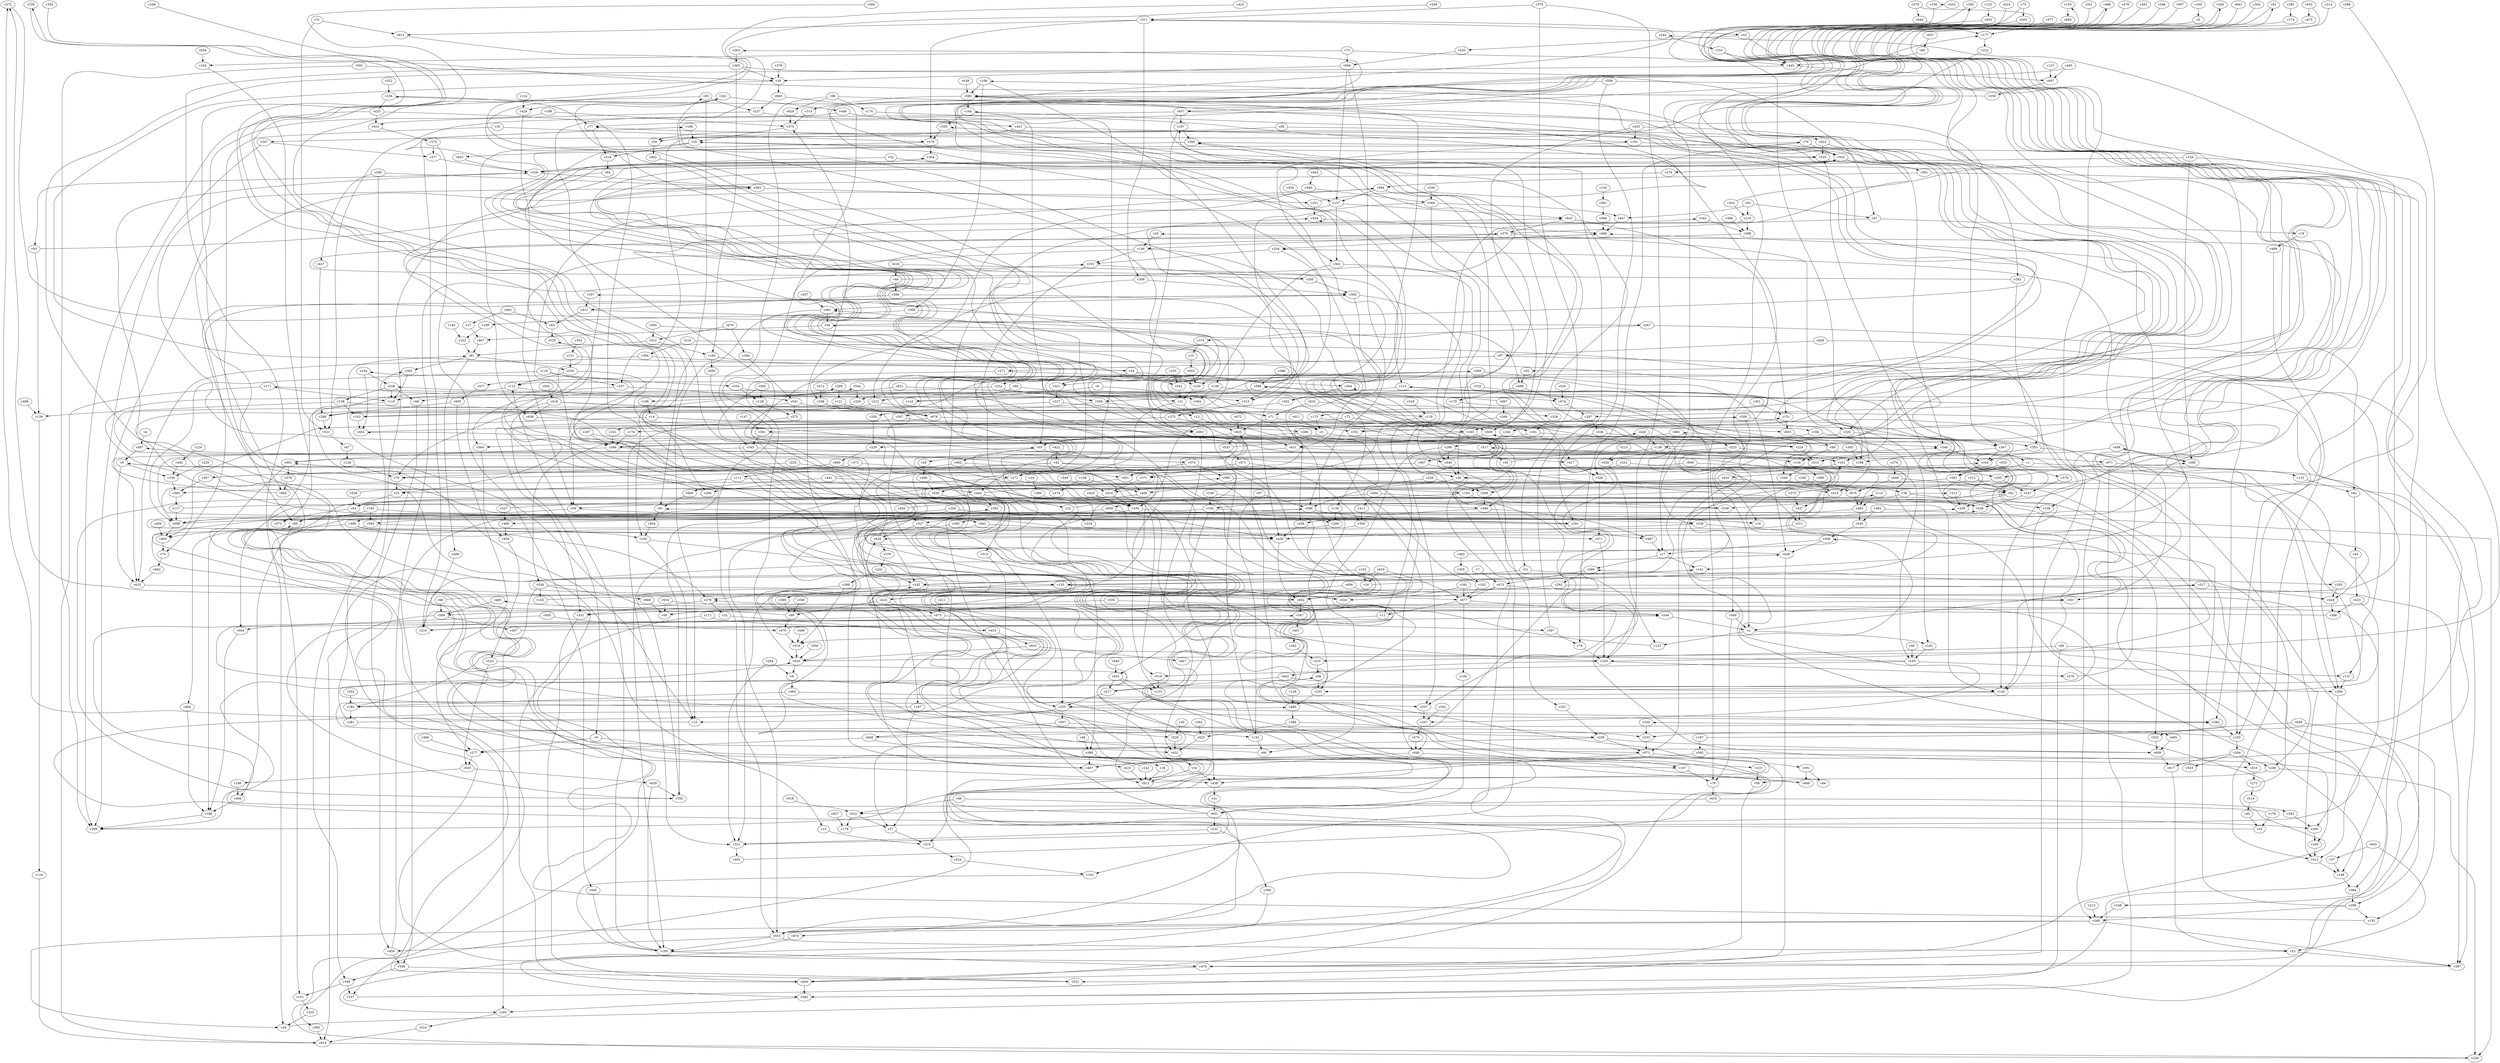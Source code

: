 // Benchmark game 1011 - 680 vertices
// time_bound: 129
// targets: v610
digraph G {
    v0 [name="v0", player=1];
    v1 [name="v1", player=0];
    v2 [name="v2", player=1];
    v3 [name="v3", player=1];
    v4 [name="v4", player=0];
    v5 [name="v5", player=0];
    v6 [name="v6", player=1];
    v7 [name="v7", player=0];
    v8 [name="v8", player=0];
    v9 [name="v9", player=0];
    v10 [name="v10", player=1];
    v11 [name="v11", player=0];
    v12 [name="v12", player=0];
    v13 [name="v13", player=1];
    v14 [name="v14", player=0];
    v15 [name="v15", player=0];
    v16 [name="v16", player=0];
    v17 [name="v17", player=1];
    v18 [name="v18", player=1];
    v19 [name="v19", player=0];
    v20 [name="v20", player=1];
    v21 [name="v21", player=0];
    v22 [name="v22", player=1];
    v23 [name="v23", player=0];
    v24 [name="v24", player=0];
    v25 [name="v25", player=1];
    v26 [name="v26", player=1];
    v27 [name="v27", player=1];
    v28 [name="v28", player=1];
    v29 [name="v29", player=1];
    v30 [name="v30", player=1];
    v31 [name="v31", player=1];
    v32 [name="v32", player=1];
    v33 [name="v33", player=1];
    v34 [name="v34", player=1];
    v35 [name="v35", player=0];
    v36 [name="v36", player=0];
    v37 [name="v37", player=1];
    v38 [name="v38", player=0];
    v39 [name="v39", player=0];
    v40 [name="v40", player=1];
    v41 [name="v41", player=1];
    v42 [name="v42", player=1];
    v43 [name="v43", player=0];
    v44 [name="v44", player=0];
    v45 [name="v45", player=1];
    v46 [name="v46", player=0];
    v47 [name="v47", player=1];
    v48 [name="v48", player=0];
    v49 [name="v49", player=0];
    v50 [name="v50", player=1];
    v51 [name="v51", player=0];
    v52 [name="v52", player=1];
    v53 [name="v53", player=0];
    v54 [name="v54", player=1];
    v55 [name="v55", player=1];
    v56 [name="v56", player=1];
    v57 [name="v57", player=0];
    v58 [name="v58", player=1];
    v59 [name="v59", player=1];
    v60 [name="v60", player=0];
    v61 [name="v61", player=0];
    v62 [name="v62", player=0];
    v63 [name="v63", player=1];
    v64 [name="v64", player=0];
    v65 [name="v65", player=0];
    v66 [name="v66", player=0];
    v67 [name="v67", player=1];
    v68 [name="v68", player=1];
    v69 [name="v69", player=1];
    v70 [name="v70", player=1];
    v71 [name="v71", player=0];
    v72 [name="v72", player=0];
    v73 [name="v73", player=1];
    v74 [name="v74", player=1];
    v75 [name="v75", player=1];
    v76 [name="v76", player=1];
    v77 [name="v77", player=1];
    v78 [name="v78", player=0];
    v79 [name="v79", player=1];
    v80 [name="v80", player=0];
    v81 [name="v81", player=1];
    v82 [name="v82", player=1];
    v83 [name="v83", player=1];
    v84 [name="v84", player=0];
    v85 [name="v85", player=1];
    v86 [name="v86", player=1];
    v87 [name="v87", player=0];
    v88 [name="v88", player=0];
    v89 [name="v89", player=0];
    v90 [name="v90", player=1];
    v91 [name="v91", player=0];
    v92 [name="v92", player=1];
    v93 [name="v93", player=0];
    v94 [name="v94", player=1];
    v95 [name="v95", player=1];
    v96 [name="v96", player=1];
    v97 [name="v97", player=1];
    v98 [name="v98", player=1];
    v99 [name="v99", player=0];
    v100 [name="v100", player=0];
    v101 [name="v101", player=1];
    v102 [name="v102", player=0];
    v103 [name="v103", player=0];
    v104 [name="v104", player=1];
    v105 [name="v105", player=0];
    v106 [name="v106", player=1];
    v107 [name="v107", player=1];
    v108 [name="v108", player=1];
    v109 [name="v109", player=1];
    v110 [name="v110", player=1];
    v111 [name="v111", player=1];
    v112 [name="v112", player=0];
    v113 [name="v113", player=1];
    v114 [name="v114", player=1];
    v115 [name="v115", player=0];
    v116 [name="v116", player=0];
    v117 [name="v117", player=0];
    v118 [name="v118", player=1];
    v119 [name="v119", player=1];
    v120 [name="v120", player=0];
    v121 [name="v121", player=1];
    v122 [name="v122", player=1];
    v123 [name="v123", player=0];
    v124 [name="v124", player=1];
    v125 [name="v125", player=0];
    v126 [name="v126", player=0];
    v127 [name="v127", player=0];
    v128 [name="v128", player=0];
    v129 [name="v129", player=1];
    v130 [name="v130", player=0];
    v131 [name="v131", player=1];
    v132 [name="v132", player=1];
    v133 [name="v133", player=0];
    v134 [name="v134", player=0];
    v135 [name="v135", player=0];
    v136 [name="v136", player=0];
    v137 [name="v137", player=1];
    v138 [name="v138", player=1];
    v139 [name="v139", player=1];
    v140 [name="v140", player=0];
    v141 [name="v141", player=0];
    v142 [name="v142", player=0];
    v143 [name="v143", player=0];
    v144 [name="v144", player=0];
    v145 [name="v145", player=0];
    v146 [name="v146", player=0];
    v147 [name="v147", player=1];
    v148 [name="v148", player=1];
    v149 [name="v149", player=1];
    v150 [name="v150", player=1];
    v151 [name="v151", player=0];
    v152 [name="v152", player=0];
    v153 [name="v153", player=1];
    v154 [name="v154", player=0];
    v155 [name="v155", player=1];
    v156 [name="v156", player=1];
    v157 [name="v157", player=1];
    v158 [name="v158", player=1];
    v159 [name="v159", player=0];
    v160 [name="v160", player=0];
    v161 [name="v161", player=0];
    v162 [name="v162", player=1];
    v163 [name="v163", player=0];
    v164 [name="v164", player=0];
    v165 [name="v165", player=0];
    v166 [name="v166", player=1];
    v167 [name="v167", player=0];
    v168 [name="v168", player=1];
    v169 [name="v169", player=1];
    v170 [name="v170", player=0];
    v171 [name="v171", player=1];
    v172 [name="v172", player=1];
    v173 [name="v173", player=1];
    v174 [name="v174", player=0];
    v175 [name="v175", player=0];
    v176 [name="v176", player=1];
    v177 [name="v177", player=1];
    v178 [name="v178", player=1];
    v179 [name="v179", player=0];
    v180 [name="v180", player=0];
    v181 [name="v181", player=0];
    v182 [name="v182", player=1];
    v183 [name="v183", player=0];
    v184 [name="v184", player=1];
    v185 [name="v185", player=0];
    v186 [name="v186", player=1];
    v187 [name="v187", player=0];
    v188 [name="v188", player=0];
    v189 [name="v189", player=0];
    v190 [name="v190", player=0];
    v191 [name="v191", player=0];
    v192 [name="v192", player=1];
    v193 [name="v193", player=0];
    v194 [name="v194", player=0];
    v195 [name="v195", player=0];
    v196 [name="v196", player=1];
    v197 [name="v197", player=1];
    v198 [name="v198", player=1];
    v199 [name="v199", player=0];
    v200 [name="v200", player=1];
    v201 [name="v201", player=0];
    v202 [name="v202", player=1];
    v203 [name="v203", player=0];
    v204 [name="v204", player=0];
    v205 [name="v205", player=1];
    v206 [name="v206", player=1];
    v207 [name="v207", player=0];
    v208 [name="v208", player=0];
    v209 [name="v209", player=1];
    v210 [name="v210", player=1];
    v211 [name="v211", player=1];
    v212 [name="v212", player=0];
    v213 [name="v213", player=0];
    v214 [name="v214", player=0];
    v215 [name="v215", player=1];
    v216 [name="v216", player=0];
    v217 [name="v217", player=1];
    v218 [name="v218", player=1];
    v219 [name="v219", player=1];
    v220 [name="v220", player=1];
    v221 [name="v221", player=0];
    v222 [name="v222", player=0];
    v223 [name="v223", player=0];
    v224 [name="v224", player=1];
    v225 [name="v225", player=0];
    v226 [name="v226", player=0];
    v227 [name="v227", player=1];
    v228 [name="v228", player=1];
    v229 [name="v229", player=0];
    v230 [name="v230", player=0];
    v231 [name="v231", player=0];
    v232 [name="v232", player=0];
    v233 [name="v233", player=1];
    v234 [name="v234", player=0];
    v235 [name="v235", player=1];
    v236 [name="v236", player=1];
    v237 [name="v237", player=0];
    v238 [name="v238", player=1];
    v239 [name="v239", player=0];
    v240 [name="v240", player=0];
    v241 [name="v241", player=0];
    v242 [name="v242", player=1];
    v243 [name="v243", player=1];
    v244 [name="v244", player=1];
    v245 [name="v245", player=1];
    v246 [name="v246", player=0];
    v247 [name="v247", player=0];
    v248 [name="v248", player=0];
    v249 [name="v249", player=0];
    v250 [name="v250", player=0];
    v251 [name="v251", player=1];
    v252 [name="v252", player=0];
    v253 [name="v253", player=1];
    v254 [name="v254", player=0];
    v255 [name="v255", player=1];
    v256 [name="v256", player=1];
    v257 [name="v257", player=1];
    v258 [name="v258", player=1];
    v259 [name="v259", player=0];
    v260 [name="v260", player=0];
    v261 [name="v261", player=0];
    v262 [name="v262", player=0];
    v263 [name="v263", player=0];
    v264 [name="v264", player=0];
    v265 [name="v265", player=0];
    v266 [name="v266", player=1];
    v267 [name="v267", player=1];
    v268 [name="v268", player=1];
    v269 [name="v269", player=0];
    v270 [name="v270", player=0];
    v271 [name="v271", player=1];
    v272 [name="v272", player=1];
    v273 [name="v273", player=0];
    v274 [name="v274", player=0];
    v275 [name="v275", player=0];
    v276 [name="v276", player=0];
    v277 [name="v277", player=1];
    v278 [name="v278", player=1];
    v279 [name="v279", player=1];
    v280 [name="v280", player=0];
    v281 [name="v281", player=0];
    v282 [name="v282", player=0];
    v283 [name="v283", player=1];
    v284 [name="v284", player=0];
    v285 [name="v285", player=1];
    v286 [name="v286", player=0];
    v287 [name="v287", player=0];
    v288 [name="v288", player=1];
    v289 [name="v289", player=1];
    v290 [name="v290", player=1];
    v291 [name="v291", player=0];
    v292 [name="v292", player=1];
    v293 [name="v293", player=0];
    v294 [name="v294", player=1];
    v295 [name="v295", player=0];
    v296 [name="v296", player=1];
    v297 [name="v297", player=0];
    v298 [name="v298", player=0];
    v299 [name="v299", player=1];
    v300 [name="v300", player=0];
    v301 [name="v301", player=0];
    v302 [name="v302", player=1];
    v303 [name="v303", player=1];
    v304 [name="v304", player=0];
    v305 [name="v305", player=0];
    v306 [name="v306", player=1];
    v307 [name="v307", player=1];
    v308 [name="v308", player=1];
    v309 [name="v309", player=0];
    v310 [name="v310", player=0];
    v311 [name="v311", player=1];
    v312 [name="v312", player=0];
    v313 [name="v313", player=0];
    v314 [name="v314", player=1];
    v315 [name="v315", player=1];
    v316 [name="v316", player=0];
    v317 [name="v317", player=1];
    v318 [name="v318", player=1];
    v319 [name="v319", player=0];
    v320 [name="v320", player=0];
    v321 [name="v321", player=1];
    v322 [name="v322", player=1];
    v323 [name="v323", player=0];
    v324 [name="v324", player=0];
    v325 [name="v325", player=1];
    v326 [name="v326", player=0];
    v327 [name="v327", player=1];
    v328 [name="v328", player=0];
    v329 [name="v329", player=0];
    v330 [name="v330", player=1];
    v331 [name="v331", player=0];
    v332 [name="v332", player=0];
    v333 [name="v333", player=0];
    v334 [name="v334", player=1];
    v335 [name="v335", player=0];
    v336 [name="v336", player=1];
    v337 [name="v337", player=0];
    v338 [name="v338", player=0];
    v339 [name="v339", player=1];
    v340 [name="v340", player=0];
    v341 [name="v341", player=1];
    v342 [name="v342", player=0];
    v343 [name="v343", player=0];
    v344 [name="v344", player=0];
    v345 [name="v345", player=1];
    v346 [name="v346", player=0];
    v347 [name="v347", player=0];
    v348 [name="v348", player=1];
    v349 [name="v349", player=0];
    v350 [name="v350", player=0];
    v351 [name="v351", player=1];
    v352 [name="v352", player=1];
    v353 [name="v353", player=1];
    v354 [name="v354", player=0];
    v355 [name="v355", player=0];
    v356 [name="v356", player=1];
    v357 [name="v357", player=1];
    v358 [name="v358", player=1];
    v359 [name="v359", player=0];
    v360 [name="v360", player=0];
    v361 [name="v361", player=0];
    v362 [name="v362", player=1];
    v363 [name="v363", player=1];
    v364 [name="v364", player=0];
    v365 [name="v365", player=1];
    v366 [name="v366", player=0];
    v367 [name="v367", player=1];
    v368 [name="v368", player=0];
    v369 [name="v369", player=0];
    v370 [name="v370", player=0];
    v371 [name="v371", player=1];
    v372 [name="v372", player=0];
    v373 [name="v373", player=1];
    v374 [name="v374", player=0];
    v375 [name="v375", player=0];
    v376 [name="v376", player=1];
    v377 [name="v377", player=0];
    v378 [name="v378", player=1];
    v379 [name="v379", player=0];
    v380 [name="v380", player=0];
    v381 [name="v381", player=0];
    v382 [name="v382", player=0];
    v383 [name="v383", player=0];
    v384 [name="v384", player=1];
    v385 [name="v385", player=0];
    v386 [name="v386", player=0];
    v387 [name="v387", player=0];
    v388 [name="v388", player=1];
    v389 [name="v389", player=1];
    v390 [name="v390", player=1];
    v391 [name="v391", player=1];
    v392 [name="v392", player=1];
    v393 [name="v393", player=1];
    v394 [name="v394", player=1];
    v395 [name="v395", player=1];
    v396 [name="v396", player=0];
    v397 [name="v397", player=0];
    v398 [name="v398", player=1];
    v399 [name="v399", player=1];
    v400 [name="v400", player=1];
    v401 [name="v401", player=0];
    v402 [name="v402", player=0];
    v403 [name="v403", player=1];
    v404 [name="v404", player=0];
    v405 [name="v405", player=1];
    v406 [name="v406", player=0];
    v407 [name="v407", player=1];
    v408 [name="v408", player=1];
    v409 [name="v409", player=1];
    v410 [name="v410", player=0];
    v411 [name="v411", player=0];
    v412 [name="v412", player=0];
    v413 [name="v413", player=0];
    v414 [name="v414", player=1];
    v415 [name="v415", player=0];
    v416 [name="v416", player=0];
    v417 [name="v417", player=0];
    v418 [name="v418", player=1];
    v419 [name="v419", player=1];
    v420 [name="v420", player=1];
    v421 [name="v421", player=0];
    v422 [name="v422", player=0];
    v423 [name="v423", player=0];
    v424 [name="v424", player=1];
    v425 [name="v425", player=1];
    v426 [name="v426", player=0];
    v427 [name="v427", player=0];
    v428 [name="v428", player=0];
    v429 [name="v429", player=1];
    v430 [name="v430", player=1];
    v431 [name="v431", player=1];
    v432 [name="v432", player=0];
    v433 [name="v433", player=0];
    v434 [name="v434", player=1];
    v435 [name="v435", player=0];
    v436 [name="v436", player=1];
    v437 [name="v437", player=0];
    v438 [name="v438", player=0];
    v439 [name="v439", player=0];
    v440 [name="v440", player=0];
    v441 [name="v441", player=1];
    v442 [name="v442", player=1];
    v443 [name="v443", player=0];
    v444 [name="v444", player=0];
    v445 [name="v445", player=1];
    v446 [name="v446", player=0];
    v447 [name="v447", player=1];
    v448 [name="v448", player=1];
    v449 [name="v449", player=0];
    v450 [name="v450", player=0];
    v451 [name="v451", player=1];
    v452 [name="v452", player=1];
    v453 [name="v453", player=1];
    v454 [name="v454", player=1];
    v455 [name="v455", player=1];
    v456 [name="v456", player=0];
    v457 [name="v457", player=0];
    v458 [name="v458", player=1];
    v459 [name="v459", player=1];
    v460 [name="v460", player=1];
    v461 [name="v461", player=1];
    v462 [name="v462", player=0];
    v463 [name="v463", player=1];
    v464 [name="v464", player=0];
    v465 [name="v465", player=0];
    v466 [name="v466", player=1];
    v467 [name="v467", player=1];
    v468 [name="v468", player=1];
    v469 [name="v469", player=1];
    v470 [name="v470", player=1];
    v471 [name="v471", player=0];
    v472 [name="v472", player=1];
    v473 [name="v473", player=0];
    v474 [name="v474", player=1];
    v475 [name="v475", player=0];
    v476 [name="v476", player=1];
    v477 [name="v477", player=0];
    v478 [name="v478", player=0];
    v479 [name="v479", player=1];
    v480 [name="v480", player=0];
    v481 [name="v481", player=0];
    v482 [name="v482", player=1];
    v483 [name="v483", player=1];
    v484 [name="v484", player=0];
    v485 [name="v485", player=0];
    v486 [name="v486", player=1];
    v487 [name="v487", player=1];
    v488 [name="v488", player=1];
    v489 [name="v489", player=0];
    v490 [name="v490", player=1];
    v491 [name="v491", player=0];
    v492 [name="v492", player=0];
    v493 [name="v493", player=0];
    v494 [name="v494", player=1];
    v495 [name="v495", player=1];
    v496 [name="v496", player=0];
    v497 [name="v497", player=1];
    v498 [name="v498", player=1];
    v499 [name="v499", player=0];
    v500 [name="v500", player=1];
    v501 [name="v501", player=0];
    v502 [name="v502", player=0];
    v503 [name="v503", player=0];
    v504 [name="v504", player=0];
    v505 [name="v505", player=0];
    v506 [name="v506", player=1];
    v507 [name="v507", player=1];
    v508 [name="v508", player=0];
    v509 [name="v509", player=1];
    v510 [name="v510", player=1];
    v511 [name="v511", player=1];
    v512 [name="v512", player=1];
    v513 [name="v513", player=0];
    v514 [name="v514", player=1];
    v515 [name="v515", player=1];
    v516 [name="v516", player=1];
    v517 [name="v517", player=1];
    v518 [name="v518", player=1];
    v519 [name="v519", player=0];
    v520 [name="v520", player=0];
    v521 [name="v521", player=1];
    v522 [name="v522", player=1];
    v523 [name="v523", player=0];
    v524 [name="v524", player=0];
    v525 [name="v525", player=0];
    v526 [name="v526", player=0];
    v527 [name="v527", player=1];
    v528 [name="v528", player=1];
    v529 [name="v529", player=0];
    v530 [name="v530", player=0];
    v531 [name="v531", player=0];
    v532 [name="v532", player=0];
    v533 [name="v533", player=0];
    v534 [name="v534", player=0];
    v535 [name="v535", player=1];
    v536 [name="v536", player=0];
    v537 [name="v537", player=1];
    v538 [name="v538", player=0];
    v539 [name="v539", player=1];
    v540 [name="v540", player=0];
    v541 [name="v541", player=1];
    v542 [name="v542", player=0];
    v543 [name="v543", player=1];
    v544 [name="v544", player=1];
    v545 [name="v545", player=0];
    v546 [name="v546", player=0];
    v547 [name="v547", player=0];
    v548 [name="v548", player=1];
    v549 [name="v549", player=1];
    v550 [name="v550", player=0];
    v551 [name="v551", player=0];
    v552 [name="v552", player=1];
    v553 [name="v553", player=0];
    v554 [name="v554", player=0];
    v555 [name="v555", player=0];
    v556 [name="v556", player=1];
    v557 [name="v557", player=1];
    v558 [name="v558", player=1];
    v559 [name="v559", player=0];
    v560 [name="v560", player=0];
    v561 [name="v561", player=0];
    v562 [name="v562", player=0];
    v563 [name="v563", player=0];
    v564 [name="v564", player=1];
    v565 [name="v565", player=0];
    v566 [name="v566", player=1];
    v567 [name="v567", player=0];
    v568 [name="v568", player=1];
    v569 [name="v569", player=0];
    v570 [name="v570", player=1];
    v571 [name="v571", player=0];
    v572 [name="v572", player=0];
    v573 [name="v573", player=0];
    v574 [name="v574", player=1];
    v575 [name="v575", player=1];
    v576 [name="v576", player=1];
    v577 [name="v577", player=1];
    v578 [name="v578", player=1];
    v579 [name="v579", player=1];
    v580 [name="v580", player=0];
    v581 [name="v581", player=1];
    v582 [name="v582", player=1];
    v583 [name="v583", player=1];
    v584 [name="v584", player=0];
    v585 [name="v585", player=0];
    v586 [name="v586", player=1];
    v587 [name="v587", player=0];
    v588 [name="v588", player=0];
    v589 [name="v589", player=1];
    v590 [name="v590", player=0];
    v591 [name="v591", player=0];
    v592 [name="v592", player=0];
    v593 [name="v593", player=1];
    v594 [name="v594", player=1];
    v595 [name="v595", player=1];
    v596 [name="v596", player=0];
    v597 [name="v597", player=0];
    v598 [name="v598", player=1];
    v599 [name="v599", player=0];
    v600 [name="v600", player=0];
    v601 [name="v601", player=1];
    v602 [name="v602", player=1];
    v603 [name="v603", player=0];
    v604 [name="v604", player=0];
    v605 [name="v605", player=1];
    v606 [name="v606", player=0];
    v607 [name="v607", player=0];
    v608 [name="v608", player=0];
    v609 [name="v609", player=0];
    v610 [name="v610", player=1, target=1];
    v611 [name="v611", player=1];
    v612 [name="v612", player=1];
    v613 [name="v613", player=0];
    v614 [name="v614", player=1];
    v615 [name="v615", player=0];
    v616 [name="v616", player=1];
    v617 [name="v617", player=1];
    v618 [name="v618", player=1];
    v619 [name="v619", player=0];
    v620 [name="v620", player=1];
    v621 [name="v621", player=1];
    v622 [name="v622", player=0];
    v623 [name="v623", player=0];
    v624 [name="v624", player=0];
    v625 [name="v625", player=1];
    v626 [name="v626", player=0];
    v627 [name="v627", player=0];
    v628 [name="v628", player=0];
    v629 [name="v629", player=1];
    v630 [name="v630", player=1];
    v631 [name="v631", player=1];
    v632 [name="v632", player=0];
    v633 [name="v633", player=0];
    v634 [name="v634", player=1];
    v635 [name="v635", player=0];
    v636 [name="v636", player=0];
    v637 [name="v637", player=1];
    v638 [name="v638", player=1];
    v639 [name="v639", player=0];
    v640 [name="v640", player=0];
    v641 [name="v641", player=1];
    v642 [name="v642", player=1];
    v643 [name="v643", player=0];
    v644 [name="v644", player=0];
    v645 [name="v645", player=1];
    v646 [name="v646", player=1];
    v647 [name="v647", player=1];
    v648 [name="v648", player=1];
    v649 [name="v649", player=0];
    v650 [name="v650", player=0];
    v651 [name="v651", player=1];
    v652 [name="v652", player=1];
    v653 [name="v653", player=1];
    v654 [name="v654", player=0];
    v655 [name="v655", player=0];
    v656 [name="v656", player=1];
    v657 [name="v657", player=1];
    v658 [name="v658", player=1];
    v659 [name="v659", player=1];
    v660 [name="v660", player=0];
    v661 [name="v661", player=1];
    v662 [name="v662", player=1];
    v663 [name="v663", player=0];
    v664 [name="v664", player=0];
    v665 [name="v665", player=1];
    v666 [name="v666", player=0];
    v667 [name="v667", player=0];
    v668 [name="v668", player=1];
    v669 [name="v669", player=1];
    v670 [name="v670", player=1];
    v671 [name="v671", player=0];
    v672 [name="v672", player=1];
    v673 [name="v673", player=1];
    v674 [name="v674", player=1];
    v675 [name="v675", player=1];
    v676 [name="v676", player=0];
    v677 [name="v677", player=1];
    v678 [name="v678", player=0];
    v679 [name="v679", player=1];

    v0 -> v239;
    v1 -> v235 [constraint="t mod 5 == 1"];
    v2 -> v245;
    v3 -> v396;
    v4 -> v587;
    v5 -> v92 [constraint="t >= 4"];
    v6 -> v143;
    v7 -> v473;
    v8 -> v484;
    v9 -> v277;
    v10 -> v572 [constraint="t mod 5 == 4"];
    v11 -> v309 [constraint="t >= 5"];
    v12 -> v625;
    v13 -> v316;
    v14 -> v396 [constraint="t < 14"];
    v15 -> v602;
    v16 -> v544 [constraint="t mod 4 == 0"];
    v17 -> v141;
    v18 -> v612;
    v19 -> v488;
    v20 -> v146;
    v21 -> v12;
    v22 -> v79 [constraint="t < 8"];
    v23 -> v64;
    v24 -> v380;
    v25 -> v518;
    v26 -> v393 [constraint="t >= 3"];
    v27 -> v407;
    v28 -> v490;
    v29 -> v77 [constraint="t >= 4"];
    v30 -> v576;
    v31 -> v613;
    v32 -> v529 [constraint="t mod 5 == 1"];
    v33 -> v620 [constraint="t >= 1"];
    v34 -> v542;
    v35 -> v529;
    v36 -> v414;
    v37 -> v148;
    v38 -> v313 [constraint="t mod 3 == 0"];
    v39 -> v34 [constraint="t mod 2 == 0"];
    v40 -> v33;
    v41 -> v651;
    v42 -> v133;
    v43 -> v243;
    v44 -> v433;
    v45 -> v1 [constraint="t < 7"];
    v46 -> v197 [constraint="t < 6"];
    v47 -> v126;
    v48 -> v390;
    v49 -> v522;
    v50 -> v402;
    v51 -> v105;
    v52 -> v652 [constraint="t mod 4 == 1"];
    v53 -> v387;
    v54 -> v612;
    v55 -> v574;
    v56 -> v165;
    v57 -> v316;
    v58 -> v479;
    v59 -> v65;
    v60 -> v317 [constraint="t >= 5"];
    v61 -> v504;
    v62 -> v415 [constraint="t >= 5"];
    v63 -> v535;
    v64 -> v573;
    v65 -> v643 [constraint="t mod 2 == 0"];
    v66 -> v194 [constraint="t >= 3"];
    v67 -> v132;
    v68 -> v459;
    v69 -> v445;
    v70 -> v23;
    v71 -> v625;
    v72 -> v509;
    v73 -> v654;
    v74 -> v662;
    v75 -> v657 [constraint="t mod 4 == 1"];
    v76 -> v109;
    v77 -> v518;
    v78 -> v419;
    v79 -> v563;
    v80 -> v257;
    v81 -> v489;
    v82 -> v44;
    v83 -> v447;
    v84 -> v109 [constraint="t < 8"];
    v85 -> v61;
    v86 -> v596 [constraint="t mod 2 == 1"];
    v87 -> v537;
    v88 -> v329;
    v89 -> v310;
    v90 -> v141 [constraint="t >= 2"];
    v91 -> v64 [constraint="t < 11"];
    v92 -> v468;
    v93 -> v563 [constraint="t < 10"];
    v94 -> v593 [constraint="t mod 3 == 2"];
    v95 -> v260 [constraint="t mod 4 == 0"];
    v96 -> v113;
    v97 -> v137;
    v98 -> v233;
    v99 -> v563 [constraint="t mod 2 == 0"];
    v100 -> v537 [constraint="t mod 5 == 3"];
    v101 -> v325;
    v102 -> v195 [constraint="t mod 5 == 0"];
    v103 -> v463;
    v104 -> v573;
    v105 -> v221;
    v106 -> v580;
    v107 -> v78;
    v108 -> v458;
    v109 -> v426 [constraint="t < 15"];
    v110 -> v10 [constraint="t >= 4"];
    v111 -> v444;
    v112 -> v556;
    v113 -> v600 [constraint="t < 9"];
    v114 -> v429;
    v115 -> v483;
    v116 -> v614;
    v117 -> v601 [constraint="t >= 3"];
    v118 -> v11;
    v119 -> v257 [constraint="t < 5"];
    v120 -> v581;
    v121 -> v678;
    v122 -> v82;
    v123 -> v357 [constraint="t mod 2 == 0"];
    v124 -> v442;
    v125 -> v633;
    v126 -> v70;
    v127 -> v607;
    v128 -> v480;
    v129 -> v575;
    v130 -> v233;
    v131 -> v353 [constraint="t mod 4 == 1"];
    v132 -> v86;
    v133 -> v612;
    v134 -> v599;
    v135 -> v250 [constraint="t mod 4 == 2"];
    v136 -> v134;
    v137 -> v309;
    v138 -> v144;
    v139 -> v116;
    v140 -> v222;
    v141 -> v677 [constraint="t >= 5"];
    v142 -> v360 [constraint="t mod 5 == 2"];
    v143 -> v263 [constraint="t mod 5 == 4"];
    v144 -> v495 [constraint="t < 8"];
    v145 -> v343 [constraint="t >= 2"];
    v146 -> v673 [constraint="t < 13"];
    v147 -> v361;
    v148 -> v384;
    v149 -> v110;
    v150 -> v555 [constraint="t < 11"];
    v151 -> v23 [constraint="t mod 5 == 1"];
    v152 -> v333 [constraint="t < 10"];
    v153 -> v445;
    v154 -> v338;
    v155 -> v659;
    v156 -> v651;
    v157 -> v59;
    v158 -> v670 [constraint="t >= 3"];
    v159 -> v2 [constraint="t mod 4 == 1"];
    v160 -> v413;
    v161 -> v36;
    v162 -> v652;
    v163 -> v595 [constraint="t mod 2 == 0"];
    v164 -> v593;
    v165 -> v626 [constraint="t >= 3"];
    v166 -> v399 [constraint="t < 13"];
    v167 -> v661 [constraint="t mod 5 == 3"];
    v168 -> v410;
    v169 -> v5;
    v170 -> v319 [constraint="t >= 2"];
    v171 -> v110;
    v172 -> v404;
    v173 -> v331 [constraint="t < 5"];
    v174 -> v601 [constraint="t >= 3"];
    v175 -> v105 [constraint="t mod 4 == 0"];
    v176 -> v396;
    v177 -> v252;
    v178 -> v177 [constraint="t < 10"];
    v179 -> v480 [constraint="t < 10"];
    v180 -> v25;
    v181 -> v229;
    v182 -> v535 [constraint="t >= 4"];
    v183 -> v658;
    v184 -> v338 [constraint="t < 11"];
    v185 -> v371 [constraint="t >= 1"];
    v186 -> v406;
    v187 -> v98 [constraint="t mod 2 == 0"];
    v188 -> v341 [constraint="t < 6"];
    v189 -> v222;
    v190 -> v356 [constraint="t mod 3 == 0"];
    v191 -> v563;
    v192 -> v65;
    v193 -> v334 [constraint="t mod 3 == 0"];
    v194 -> v528;
    v195 -> v479;
    v196 -> v14;
    v197 -> v663;
    v198 -> v399;
    v199 -> v615;
    v200 -> v160;
    v201 -> v259;
    v202 -> v516;
    v203 -> v256 [constraint="t < 11"];
    v204 -> v668;
    v205 -> v455 [constraint="t mod 3 == 2"];
    v206 -> v376 [constraint="t < 13"];
    v207 -> v570;
    v208 -> v212;
    v209 -> v176;
    v210 -> v58;
    v211 -> v675;
    v212 -> v298;
    v213 -> v348;
    v214 -> v333 [constraint="t >= 5"];
    v215 -> v430;
    v216 -> v587 [constraint="t < 10"];
    v217 -> v485 [constraint="t mod 2 == 0"];
    v218 -> v3 [constraint="t >= 5"];
    v219 -> v28 [constraint="t < 7"];
    v220 -> v239;
    v221 -> v403;
    v222 -> v81;
    v223 -> v430;
    v224 -> v513;
    v225 -> v70;
    v226 -> v596;
    v227 -> v355;
    v228 -> v350 [constraint="t < 9"];
    v229 -> v660;
    v230 -> v21;
    v231 -> v396;
    v232 -> v221;
    v233 -> v480;
    v234 -> v115 [constraint="t < 15"];
    v235 -> v567;
    v236 -> v569;
    v237 -> v272;
    v238 -> v523;
    v239 -> v585;
    v240 -> v141 [constraint="t mod 2 == 0"];
    v241 -> v389;
    v242 -> v310;
    v243 -> v654;
    v244 -> v153;
    v245 -> v165;
    v246 -> v517;
    v247 -> v526;
    v248 -> v348;
    v249 -> v58;
    v250 -> v525;
    v251 -> v580 [constraint="t >= 3"];
    v252 -> v231 [constraint="t >= 3"];
    v253 -> v265;
    v254 -> v253;
    v255 -> v542;
    v256 -> v77;
    v257 -> v541;
    v258 -> v439;
    v259 -> v608;
    v260 -> v408 [constraint="t >= 3"];
    v261 -> v50 [constraint="t < 6"];
    v262 -> v623;
    v263 -> v363;
    v264 -> v221;
    v265 -> v469 [constraint="t mod 3 == 2"];
    v266 -> v473;
    v267 -> v374;
    v268 -> v328 [constraint="t >= 5"];
    v269 -> v351;
    v270 -> v405;
    v271 -> v477;
    v272 -> v206;
    v273 -> v266;
    v274 -> v648;
    v275 -> v361;
    v276 -> v254;
    v277 -> v635;
    v278 -> v331;
    v279 -> v77 [constraint="t < 9"];
    v280 -> v541;
    v281 -> v289 [constraint="t >= 5"];
    v282 -> v180 [constraint="t < 11"];
    v283 -> v200;
    v284 -> v510;
    v285 -> v173;
    v286 -> v109 [constraint="t >= 4"];
    v287 -> v336;
    v288 -> v202 [constraint="t mod 2 == 0"];
    v289 -> v121;
    v290 -> v349;
    v291 -> v360 [constraint="t < 7"];
    v292 -> v416;
    v293 -> v428;
    v294 -> v105 [constraint="t >= 3"];
    v295 -> v608 [constraint="t mod 4 == 3"];
    v296 -> v646;
    v297 -> v527 [constraint="t < 11"];
    v298 -> v521;
    v299 -> v506;
    v300 -> v655 [constraint="t < 11"];
    v301 -> v151;
    v302 -> v321 [constraint="t >= 2"];
    v303 -> v188;
    v304 -> v353 [constraint="t < 9"];
    v305 -> v182;
    v306 -> v288;
    v307 -> v221;
    v308 -> v678;
    v309 -> v200;
    v310 -> v98;
    v311 -> v620 [constraint="t < 7"];
    v312 -> v62;
    v313 -> v250;
    v314 -> v375;
    v315 -> v275;
    v316 -> v424;
    v317 -> v144;
    v318 -> v118;
    v319 -> v620;
    v320 -> v16;
    v321 -> v227;
    v322 -> v256;
    v323 -> v205;
    v324 -> v572 [constraint="t < 7"];
    v325 -> v29;
    v326 -> v371;
    v327 -> v161 [constraint="t >= 5"];
    v328 -> v181;
    v329 -> v513 [constraint="t < 14"];
    v330 -> v195;
    v331 -> v404;
    v332 -> v320 [constraint="t < 6"];
    v333 -> v673;
    v334 -> v333;
    v335 -> v546;
    v336 -> v224;
    v337 -> v393 [constraint="t mod 4 == 3"];
    v338 -> v583;
    v339 -> v337 [constraint="t >= 3"];
    v340 -> v62 [constraint="t mod 2 == 0"];
    v341 -> v429;
    v342 -> v207;
    v343 -> v288;
    v344 -> v561;
    v345 -> v668;
    v346 -> v344;
    v347 -> v377;
    v348 -> v29 [constraint="t >= 4"];
    v349 -> v101;
    v350 -> v344 [constraint="t >= 4"];
    v351 -> v91 [constraint="t >= 4"];
    v352 -> v103 [constraint="t >= 3"];
    v353 -> v501;
    v354 -> v131;
    v355 -> v588 [constraint="t mod 3 == 1"];
    v356 -> v483;
    v357 -> v412;
    v358 -> v90;
    v359 -> v339 [constraint="t < 10"];
    v360 -> v102;
    v361 -> v526 [constraint="t < 14"];
    v362 -> v149;
    v363 -> v100;
    v364 -> v364;
    v365 -> v110;
    v366 -> v555;
    v367 -> v188;
    v368 -> v189;
    v369 -> v71 [constraint="t >= 5"];
    v370 -> v109;
    v371 -> v109;
    v372 -> v557;
    v373 -> v171 [constraint="t < 6"];
    v374 -> v15;
    v375 -> v25;
    v376 -> v106 [constraint="t mod 2 == 1"];
    v377 -> v338;
    v378 -> v39;
    v379 -> v241;
    v380 -> v330;
    v381 -> v324;
    v382 -> v65 [constraint="t mod 2 == 0"];
    v383 -> v95 [constraint="t >= 4"];
    v384 -> v299;
    v385 -> v346;
    v386 -> v81 [constraint="t < 10"];
    v387 -> v382 [constraint="t >= 3"];
    v388 -> v440;
    v389 -> v319;
    v390 -> v18;
    v391 -> v669;
    v392 -> v671 [constraint="t mod 2 == 0"];
    v393 -> v603;
    v394 -> v615;
    v395 -> v614;
    v396 -> v601;
    v397 -> v76;
    v398 -> v588;
    v399 -> v547 [constraint="t >= 3"];
    v400 -> v259 [constraint="t >= 2"];
    v401 -> v242;
    v402 -> v64 [constraint="t < 15"];
    v403 -> v594 [constraint="t mod 3 == 0"];
    v404 -> v304 [constraint="t >= 3"];
    v405 -> v195;
    v406 -> v198;
    v407 -> v81;
    v408 -> v344;
    v409 -> v493;
    v410 -> v437;
    v411 -> v500;
    v412 -> v458 [constraint="t >= 1"];
    v413 -> v148;
    v414 -> v330;
    v415 -> v244 [constraint="t < 7"];
    v416 -> v675;
    v417 -> v326;
    v418 -> v9;
    v419 -> v522;
    v420 -> v626 [constraint="t < 10"];
    v421 -> v50;
    v422 -> v583 [constraint="t >= 1"];
    v423 -> v416 [constraint="t mod 4 == 1"];
    v424 -> v102;
    v425 -> v610;
    v426 -> v136;
    v427 -> v298;
    v428 -> v386;
    v429 -> v59;
    v430 -> v123;
    v431 -> v54;
    v432 -> v496 [constraint="t mod 5 == 1"];
    v433 -> v386;
    v434 -> v651;
    v435 -> v282;
    v436 -> v157;
    v437 -> v311;
    v438 -> v41;
    v439 -> v652;
    v440 -> v107;
    v441 -> v209 [constraint="t mod 4 == 2"];
    v442 -> v239;
    v443 -> v540;
    v444 -> v304 [constraint="t < 14"];
    v445 -> v395 [constraint="t >= 4"];
    v446 -> v258;
    v447 -> v469;
    v448 -> v396;
    v449 -> v596 [constraint="t >= 4"];
    v450 -> v155 [constraint="t >= 1"];
    v451 -> v291 [constraint="t >= 4"];
    v452 -> v190 [constraint="t < 5"];
    v453 -> v653;
    v454 -> v454;
    v455 -> v582 [constraint="t mod 2 == 0"];
    v456 -> v524;
    v457 -> v85 [constraint="t mod 2 == 1"];
    v458 -> v550 [constraint="t mod 4 == 1"];
    v459 -> v253;
    v460 -> v456;
    v461 -> v10;
    v462 -> v70;
    v463 -> v164 [constraint="t >= 4"];
    v464 -> v198;
    v465 -> v508 [constraint="t >= 3"];
    v466 -> v277;
    v467 -> v311;
    v468 -> v170;
    v469 -> v254;
    v470 -> v61 [constraint="t >= 1"];
    v471 -> v571;
    v472 -> v392 [constraint="t >= 1"];
    v473 -> v652;
    v474 -> v346 [constraint="t < 8"];
    v475 -> v585 [constraint="t >= 1"];
    v476 -> v230 [constraint="t < 7"];
    v477 -> v605;
    v478 -> v332 [constraint="t < 8"];
    v479 -> v240 [constraint="t < 14"];
    v480 -> v388;
    v481 -> v187;
    v482 -> v113 [constraint="t >= 1"];
    v483 -> v439 [constraint="t < 8"];
    v484 -> v184;
    v485 -> v560;
    v486 -> v320 [constraint="t mod 3 == 2"];
    v487 -> v17;
    v488 -> v413;
    v489 -> v216;
    v490 -> v630;
    v491 -> v564 [constraint="t >= 2"];
    v492 -> v27;
    v493 -> v74;
    v494 -> v411;
    v495 -> v608;
    v496 -> v428 [constraint="t >= 5"];
    v497 -> v375;
    v498 -> v139;
    v499 -> v319;
    v500 -> v210 [constraint="t >= 5"];
    v501 -> v216 [constraint="t >= 3"];
    v502 -> v107 [constraint="t >= 1"];
    v503 -> v347 [constraint="t mod 3 == 1"];
    v504 -> v150;
    v505 -> v418;
    v506 -> v449;
    v507 -> v461;
    v508 -> v446;
    v509 -> v340;
    v510 -> v273;
    v511 -> v208;
    v512 -> v100;
    v513 -> v340;
    v514 -> v40;
    v515 -> v235;
    v516 -> v614;
    v517 -> v162 [constraint="t mod 2 == 1"];
    v518 -> v84;
    v519 -> v133;
    v520 -> v674;
    v521 -> v47;
    v522 -> v57;
    v523 -> v608;
    v524 -> v200 [constraint="t >= 3"];
    v525 -> v346;
    v526 -> v369 [constraint="t < 9"];
    v527 -> v235;
    v528 -> v110;
    v529 -> v431;
    v530 -> v206;
    v531 -> v449 [constraint="t mod 4 == 2"];
    v532 -> v502;
    v533 -> v486 [constraint="t mod 2 == 1"];
    v534 -> v510 [constraint="t mod 4 == 0"];
    v535 -> v112 [constraint="t < 6"];
    v536 -> v202;
    v537 -> v207;
    v538 -> v151 [constraint="t < 10"];
    v539 -> v0 [constraint="t mod 4 == 1"];
    v540 -> v308;
    v541 -> v70;
    v542 -> v21;
    v543 -> v469;
    v544 -> v329;
    v545 -> v506;
    v546 -> v2;
    v547 -> v401;
    v548 -> v175 [constraint="t < 12"];
    v549 -> v414;
    v550 -> v546 [constraint="t mod 2 == 0"];
    v551 -> v39;
    v552 -> v184;
    v553 -> v561;
    v554 -> v184 [constraint="t < 5"];
    v555 -> v53;
    v556 -> v12;
    v557 -> v585;
    v558 -> v404;
    v559 -> v620;
    v560 -> v614;
    v561 -> v221 [constraint="t mod 4 == 2"];
    v562 -> v439;
    v563 -> v103 [constraint="t >= 2"];
    v564 -> v456;
    v565 -> v664;
    v566 -> v412;
    v567 -> v649;
    v568 -> v469;
    v569 -> v315;
    v570 -> v440;
    v571 -> v414;
    v572 -> v267 [constraint="t < 10"];
    v573 -> v517 [constraint="t < 11"];
    v574 -> v451;
    v575 -> v669 [constraint="t mod 4 == 0"];
    v576 -> v298 [constraint="t mod 2 == 1"];
    v577 -> v177;
    v578 -> v665;
    v579 -> v247;
    v580 -> v164;
    v581 -> v568;
    v582 -> v580 [constraint="t < 9"];
    v583 -> v251;
    v584 -> v365 [constraint="t >= 2"];
    v585 -> v117;
    v586 -> v676;
    v587 -> v0;
    v588 -> v130;
    v589 -> v90;
    v590 -> v78;
    v591 -> v594;
    v592 -> v497;
    v593 -> v576;
    v594 -> v157;
    v595 -> v150;
    v596 -> v598;
    v597 -> v287 [constraint="t mod 3 == 1"];
    v598 -> v531;
    v599 -> v446 [constraint="t < 12"];
    v600 -> v61;
    v601 -> v578;
    v602 -> v230;
    v603 -> v338;
    v604 -> v135;
    v605 -> v277;
    v606 -> v309;
    v607 -> v359;
    v608 -> v617;
    v609 -> v620;
    v610 -> v270;
    v611 -> v3;
    v612 -> v341 [constraint="t mod 3 == 1"];
    v613 -> v95 [constraint="t >= 5"];
    v614 -> v228;
    v615 -> v438 [constraint="t < 13"];
    v616 -> v487 [constraint="t >= 3"];
    v617 -> v53;
    v618 -> v522;
    v619 -> v26;
    v620 -> v509 [constraint="t mod 5 == 2"];
    v621 -> v315;
    v622 -> v367;
    v623 -> v278 [constraint="t < 12"];
    v624 -> v600 [constraint="t >= 2"];
    v625 -> v55;
    v626 -> v463 [constraint="t mod 3 == 0"];
    v627 -> v178;
    v628 -> v97;
    v629 -> v375;
    v630 -> v59;
    v631 -> v444;
    v632 -> v233 [constraint="t mod 5 == 3"];
    v633 -> v446 [constraint="t < 9"];
    v634 -> v104;
    v635 -> v186;
    v636 -> v513 [constraint="t < 15"];
    v637 -> v69;
    v638 -> v580;
    v639 -> v550;
    v640 -> v455;
    v641 -> v631 [constraint="t < 12"];
    v642 -> v217;
    v643 -> v376;
    v644 -> v177;
    v645 -> v53;
    v646 -> v36;
    v647 -> v0 [constraint="t >= 4"];
    v648 -> v248 [constraint="t < 13"];
    v649 -> v511 [constraint="t >= 1"];
    v650 -> v345;
    v651 -> v162 [constraint="t < 5"];
    v652 -> v547;
    v653 -> v647;
    v654 -> v157;
    v655 -> v99;
    v656 -> v589;
    v657 -> v207 [constraint="t < 11"];
    v658 -> v439;
    v659 -> v563 [constraint="t >= 3"];
    v660 -> v330;
    v661 -> v223;
    v662 -> v615;
    v663 -> v431;
    v664 -> v198;
    v665 -> v55 [constraint="t < 11"];
    v666 -> v95;
    v667 -> v528 [constraint="t < 7"];
    v668 -> v20 [constraint="t < 5"];
    v669 -> v526 [constraint="t < 12"];
    v670 -> v195;
    v671 -> v582;
    v672 -> v625;
    v673 -> v438;
    v674 -> v287;
    v675 -> v216;
    v676 -> v630 [constraint="t mod 4 == 2"];
    v677 -> v546;
    v678 -> v163;
    v679 -> v280;
    v364 -> v502;
    v628 -> v193;
    v151 -> v655;
    v541 -> v575;
    v676 -> v483;
    v348 -> v555;
    v81 -> v365;
    v446 -> v487;
    v496 -> v493;
    v150 -> v10;
    v130 -> v294;
    v536 -> v666;
    v404 -> v582;
    v323 -> v571;
    v235 -> v10;
    v368 -> v468;
    v111 -> v23;
    v161 -> v309;
    v580 -> v78;
    v561 -> v62;
    v172 -> v453;
    v251 -> v454;
    v598 -> v349;
    v90 -> v470;
    v651 -> v454;
    v109 -> v642;
    v208 -> v360;
    v345 -> v440;
    v370 -> v511;
    v566 -> v315;
    v582 -> v202;
    v444 -> v664;
    v336 -> v296;
    v660 -> v111;
    v87 -> v19;
    v256 -> v425;
    v481 -> v228;
    v21 -> v272;
    v88 -> v21;
    v484 -> v537;
    v31 -> v521;
    v554 -> v95;
    v642 -> v144;
    v94 -> v407;
    v649 -> v431;
    v165 -> v519;
    v34 -> v321;
    v182 -> v677;
    v372 -> v36;
    v555 -> v195;
    v142 -> v612;
    v25 -> v636;
    v574 -> v586;
    v363 -> v29;
    v52 -> v163;
    v275 -> v181;
    v253 -> v390;
    v643 -> v151;
    v152 -> v26;
    v67 -> v596;
    v312 -> v673;
    v96 -> v629;
    v471 -> v500;
    v38 -> v538;
    v218 -> v288;
    v625 -> v533;
    v113 -> v161;
    v654 -> v596;
    v205 -> v247;
    v506 -> v17;
    v445 -> v607;
    v596 -> v294;
    v36 -> v410;
    v595 -> v464;
    v287 -> v246;
    v226 -> v508;
    v204 -> v294;
    v284 -> v617;
    v525 -> v338;
    v83 -> v87;
    v185 -> v668;
    v106 -> v368;
    v192 -> v438;
    v527 -> v626;
    v558 -> v291;
    v225 -> v451;
    v534 -> v129;
    v0 -> v615;
    v30 -> v65;
    v604 -> v523;
    v648 -> v676;
    v435 -> v191;
    v72 -> v330;
    v656 -> v249;
    v370 -> v51;
    v299 -> v348;
    v580 -> v314;
    v39 -> v609;
    v42 -> v557;
    v360 -> v461;
    v425 -> v150;
    v132 -> v94;
    v338 -> v93;
    v555 -> v459;
    v73 -> v104;
    v657 -> v17;
    v297 -> v396;
    v62 -> v250;
    v238 -> v439;
    v158 -> v139;
    v470 -> v319;
    v622 -> v525;
    v382 -> v193;
    v376 -> v146;
    v418 -> v636;
    v441 -> v515;
    v209 -> v245;
    v249 -> v228;
    v97 -> v271;
    v330 -> v291;
    v281 -> v583;
    v264 -> v8;
    v594 -> v36;
    v511 -> v613;
    v677 -> v11;
    v677 -> v156;
    v300 -> v512;
    v73 -> v445;
    v451 -> v458;
    v131 -> v530;
    v192 -> v16;
    v113 -> v212;
    v154 -> v148;
    v217 -> v235;
    v509 -> v55;
    v3 -> v224;
    v85 -> v237;
    v284 -> v249;
    v237 -> v610;
    v623 -> v431;
    v299 -> v135;
    v448 -> v421;
    v541 -> v71;
    v651 -> v232;
    v194 -> v463;
    v136 -> v467;
    v657 -> v521;
    v25 -> v525;
    v432 -> v475;
    v467 -> v451;
    v341 -> v448;
    v671 -> v205;
    v79 -> v76;
    v54 -> v438;
    v241 -> v162;
    v171 -> v614;
    v317 -> v428;
    v89 -> v531;
    v273 -> v514;
    v158 -> v103;
    v163 -> v183;
    v269 -> v417;
    v332 -> v564;
    v290 -> v583;
    v667 -> v269;
    v391 -> v66;
    v675 -> v397;
    v606 -> v272;
    v195 -> v112;
    v34 -> v364;
    v668 -> v493;
    v626 -> v379;
    v512 -> v81;
    v179 -> v33;
    v517 -> v45;
    v290 -> v427;
    v511 -> v576;
    v416 -> v90;
    v591 -> v384;
    v388 -> v623;
    v119 -> v668;
    v605 -> v298;
    v563 -> v591;
    v396 -> v162;
    v38 -> v138;
    v536 -> v145;
    v658 -> v295;
    v347 -> v399;
    v212 -> v118;
    v232 -> v366;
    v355 -> v229;
    v635 -> v639;
    v105 -> v324;
    v381 -> v677;
    v197 -> v393;
    v9 -> v13;
    v52 -> v338;
    v558 -> v580;
    v259 -> v57;
    v645 -> v37;
    v408 -> v260;
    v180 -> v216;
    v511 -> v43;
    v89 -> v413;
    v444 -> v350;
    v390 -> v497;
    v59 -> v562;
    v434 -> v38;
    v569 -> v646;
    v671 -> v299;
    v14 -> v493;
    v96 -> v174;
    v164 -> v55;
    v157 -> v643;
    v312 -> v387;
    v560 -> v457;
    v594 -> v74;
    v254 -> v258;
    v332 -> v674;
    v369 -> v230;
    v327 -> v460;
    v483 -> v545;
    v80 -> v622;
    v96 -> v555;
    v175 -> v3;
    v609 -> v237;
    v620 -> v8;
    v590 -> v2;
    v119 -> v534;
    v444 -> v22;
    v657 -> v197;
    v149 -> v584;
    v271 -> v238;
    v159 -> v192;
    v422 -> v42;
    v601 -> v272;
    v494 -> v538;
    v106 -> v439;
    v55 -> v462;
    v454 -> v469;
    v522 -> v178;
    v540 -> v569;
    v46 -> v566;
    v565 -> v470;
    v621 -> v196;
    v569 -> v447;
    v49 -> v555;
    v278 -> v32;
    v223 -> v161;
    v191 -> v362;
    v308 -> v316;
    v373 -> v437;
    v420 -> v330;
    v1 -> v122;
    v71 -> v351;
    v234 -> v461;
    v272 -> v183;
    v435 -> v509;
    v459 -> v598;
    v494 -> v192;
    v649 -> v277;
    v367 -> v579;
    v441 -> v600;
    v108 -> v474;
    v481 -> v545;
    v440 -> v497;
    v376 -> v188;
    v204 -> v238;
    v496 -> v278;
    v588 -> v556;
    v203 -> v218;
    v619 -> v162;
    v265 -> v360;
    v17 -> v266;
    v418 -> v678;
    v185 -> v595;
    v259 -> v673;
    v480 -> v625;
    v1 -> v434;
    v468 -> v674;
    v219 -> v394;
    v348 -> v387;
    v678 -> v331;
    v165 -> v137;
    v270 -> v377;
    v533 -> v471;
    v235 -> v382;
    v625 -> v631;
    v181 -> v348;
    v394 -> v34;
    v369 -> v449;
    v479 -> v404;
    v632 -> v71;
    v601 -> v198;
    v536 -> v324;
    v363 -> v39;
    v109 -> v276;
    v563 -> v476;
    v187 -> v57;
    v43 -> v445;
    v654 -> v39;
    v14 -> v385;
    v184 -> v281;
    v616 -> v46;
    v65 -> v406;
    v450 -> v527;
    v673 -> v391;
    v556 -> v307;
    v562 -> v555;
    v631 -> v417;
    v393 -> v382;
    v567 -> v132;
    v433 -> v413;
    v167 -> v592;
    v389 -> v278;
    v60 -> v560;
    v162 -> v550;
    v349 -> v337;
    v51 -> v293;
    v661 -> v326;
    v455 -> v217;
    v83 -> v218;
    v296 -> v86;
    v418 -> v71;
    v425 -> v399;
    v653 -> v620;
    v157 -> v362;
    v415 -> v612;
    v619 -> v677;
    v22 -> v234;
    v199 -> v375;
    v551 -> v399;
    v421 -> v191;
    v279 -> v644;
    v153 -> v410;
    v335 -> v560;
    v146 -> v253;
    v100 -> v650;
    v473 -> v677;
    v462 -> v201;
    v524 -> v635;
    v42 -> v497;
    v307 -> v663;
    v183 -> v144;
    v257 -> v68;
    v530 -> v112;
    v528 -> v158;
    v356 -> v136;
    v528 -> v68;
    v482 -> v305;
    v353 -> v513;
    v630 -> v519;
    v42 -> v165;
    v85 -> v665;
    v149 -> v193;
    v154 -> v260;
    v492 -> v63;
    v412 -> v63;
    v461 -> v94;
    v112 -> v101;
    v361 -> v345;
    v473 -> v501;
    v679 -> v512;
    v592 -> v160;
    v93 -> v139;
    v2 -> v123;
    v282 -> v138;
    v146 -> v502;
    v227 -> v12;
    v6 -> v584;
    v362 -> v646;
    v296 -> v144;
    v596 -> v291;
    v532 -> v590;
    v81 -> v530;
    v550 -> v586;
    v465 -> v607;
    v455 -> v133;
    v193 -> v284;
    v363 -> v87;
    v360 -> v631;
    v284 -> v543;
    v576 -> v304;
    v75 -> v503;
    v209 -> v2;
    v320 -> v367;
    v117 -> v668;
    v639 -> v195;
    v385 -> v536;
    v99 -> v134;
    v204 -> v460;
    v449 -> v479;
    v539 -> v64;
    v397 -> v25;
    v292 -> v387;
    v266 -> v292;
    v267 -> v82;
    v419 -> v283;
    v472 -> v308;
    v367 -> v344;
    v383 -> v129;
}
